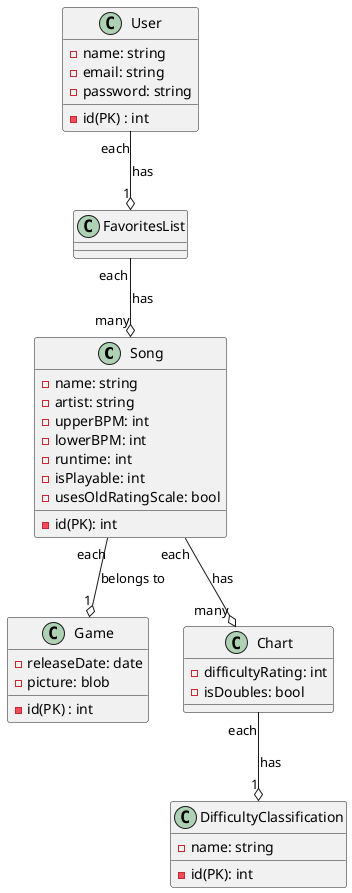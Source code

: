 @startuml

class Song{
    - name: string
    - artist: string
    - upperBPM: int
    - lowerBPM: int
    - id(PK): int
'runtime is in seconds
    - runtime: int
    - isPlayable: int
    - usesOldRatingScale: bool
}
class Game{
    - id(PK) : int
    - releaseDate: date
    - picture: blob
}
class Chart{
    - difficultyRating: int
    - isDoubles: bool
}
class DifficultyClassification{
    - name: string
    - id(PK): int
}

class User{
    - id(PK) : int
    - name: string
    - email: string
    - password: string
}
class FavoritesList{
}
User "each" --o "1" FavoritesList : has
FavoritesList "each" --o "many" Song: has
Chart "each" --o  "1" DifficultyClassification : has
Song "each" --o  "many" Chart : has
Song "each" --o  "1" Game : belongs to
@enduml
